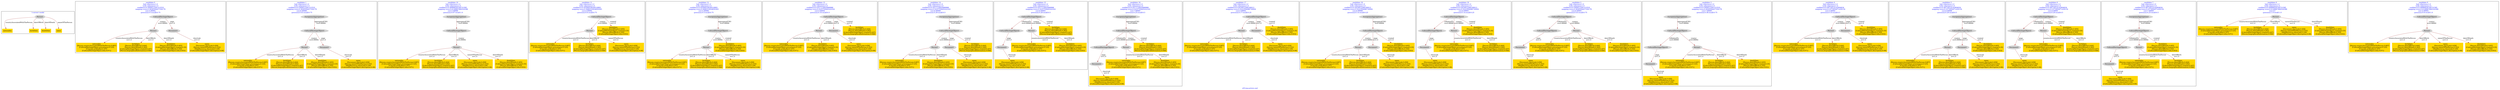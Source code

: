 digraph n0 {
fontcolor="blue"
remincross="true"
label="s03-ima-artists.xml"
subgraph cluster_0 {
label="1-correct model"
n2[style="filled",color="white",fillcolor="lightgray",label="Person1"];
n3[shape="plaintext",style="filled",fillcolor="gold",label="nationality"];
n4[shape="plaintext",style="filled",fillcolor="gold",label="birthDate"];
n5[shape="plaintext",style="filled",fillcolor="gold",label="deathDate"];
n6[shape="plaintext",style="filled",fillcolor="gold",label="name"];
}
subgraph cluster_1 {
label="candidate 0\nlink coherence:1.0\nnode coherence:1.0\nconfidence:0.5009513281312533\nmapping score:0.5836504427104178\ncost:5.99992\n-precision:0.5-recall:0.75"
n8[style="filled",color="white",fillcolor="lightgray",label="CulturalHeritageObject1"];
n9[style="filled",color="white",fillcolor="lightgray",label="Person1"];
n10[style="filled",color="white",fillcolor="lightgray",label="Document1"];
n11[shape="plaintext",style="filled",fillcolor="gold",label="nationality\n[Person,countryAssociatedWithThePerson,0.697]\n[CulturalHeritageObject,provenance,0.125]\n[Concept,prefLabel,0.107]\n[CulturalHeritageObject,title,0.071]"];
n12[shape="plaintext",style="filled",fillcolor="gold",label="name\n[Document,classLink,0.458]\n[Person,nameOfThePerson,0.333]\n[WebResource,classLink,0.129]\n[CulturalHeritageObject,description,0.08]"];
n13[shape="plaintext",style="filled",fillcolor="gold",label="birthDate\n[Person,dateOfBirth,0.444]\n[Person,dateOfDeath,0.262]\n[CulturalHeritageObject,created,0.247]\n[Person,biographicalInformation,0.046]"];
n14[shape="plaintext",style="filled",fillcolor="gold",label="deathDate\n[Person,dateOfDeath,0.405]\n[CulturalHeritageObject,created,0.35]\n[Person,dateOfBirth,0.193]\n[CulturalHeritageObject,title,0.053]"];
}
subgraph cluster_2 {
label="candidate 1\nlink coherence:1.0\nnode coherence:1.0\nconfidence:0.5009513281312533\nmapping score:0.5836504427104178\ncost:6.99986\n-precision:0.43-recall:0.75"
n16[style="filled",color="white",fillcolor="lightgray",label="CulturalHeritageObject1"];
n17[style="filled",color="white",fillcolor="lightgray",label="Person1"];
n18[style="filled",color="white",fillcolor="lightgray",label="Document1"];
n19[style="filled",color="white",fillcolor="lightgray",label="EuropeanaAggregation1"];
n20[shape="plaintext",style="filled",fillcolor="gold",label="nationality\n[Person,countryAssociatedWithThePerson,0.697]\n[CulturalHeritageObject,provenance,0.125]\n[Concept,prefLabel,0.107]\n[CulturalHeritageObject,title,0.071]"];
n21[shape="plaintext",style="filled",fillcolor="gold",label="name\n[Document,classLink,0.458]\n[Person,nameOfThePerson,0.333]\n[WebResource,classLink,0.129]\n[CulturalHeritageObject,description,0.08]"];
n22[shape="plaintext",style="filled",fillcolor="gold",label="birthDate\n[Person,dateOfBirth,0.444]\n[Person,dateOfDeath,0.262]\n[CulturalHeritageObject,created,0.247]\n[Person,biographicalInformation,0.046]"];
n23[shape="plaintext",style="filled",fillcolor="gold",label="deathDate\n[Person,dateOfDeath,0.405]\n[CulturalHeritageObject,created,0.35]\n[Person,dateOfBirth,0.193]\n[CulturalHeritageObject,title,0.053]"];
}
subgraph cluster_3 {
label="candidate 10\nlink coherence:1.0\nnode coherence:1.0\nconfidence:0.46966636709731585\nmapping score:0.6148887890324386\ncost:5.99986\n-precision:0.67-recall:1.0"
n25[style="filled",color="white",fillcolor="lightgray",label="CulturalHeritageObject1"];
n26[style="filled",color="white",fillcolor="lightgray",label="Person1"];
n27[style="filled",color="white",fillcolor="lightgray",label="EuropeanaAggregation1"];
n28[shape="plaintext",style="filled",fillcolor="gold",label="nationality\n[Person,countryAssociatedWithThePerson,0.697]\n[CulturalHeritageObject,provenance,0.125]\n[Concept,prefLabel,0.107]\n[CulturalHeritageObject,title,0.071]"];
n29[shape="plaintext",style="filled",fillcolor="gold",label="birthDate\n[Person,dateOfBirth,0.444]\n[Person,dateOfDeath,0.262]\n[CulturalHeritageObject,created,0.247]\n[Person,biographicalInformation,0.046]"];
n30[shape="plaintext",style="filled",fillcolor="gold",label="name\n[Document,classLink,0.458]\n[Person,nameOfThePerson,0.333]\n[WebResource,classLink,0.129]\n[CulturalHeritageObject,description,0.08]"];
n31[shape="plaintext",style="filled",fillcolor="gold",label="deathDate\n[Person,dateOfDeath,0.405]\n[CulturalHeritageObject,created,0.35]\n[Person,dateOfBirth,0.193]\n[CulturalHeritageObject,title,0.053]"];
}
subgraph cluster_4 {
label="candidate 11\nlink coherence:1.0\nnode coherence:1.0\nconfidence:0.45590018039510893\nmapping score:0.5686333934650363\ncost:4.99992\n-precision:0.6-recall:0.75"
n33[style="filled",color="white",fillcolor="lightgray",label="CulturalHeritageObject1"];
n34[style="filled",color="white",fillcolor="lightgray",label="Person1"];
n35[shape="plaintext",style="filled",fillcolor="gold",label="nationality\n[Person,countryAssociatedWithThePerson,0.697]\n[CulturalHeritageObject,provenance,0.125]\n[Concept,prefLabel,0.107]\n[CulturalHeritageObject,title,0.071]"];
n36[shape="plaintext",style="filled",fillcolor="gold",label="birthDate\n[Person,dateOfBirth,0.444]\n[Person,dateOfDeath,0.262]\n[CulturalHeritageObject,created,0.247]\n[Person,biographicalInformation,0.046]"];
n37[shape="plaintext",style="filled",fillcolor="gold",label="deathDate\n[Person,dateOfDeath,0.405]\n[CulturalHeritageObject,created,0.35]\n[Person,dateOfBirth,0.193]\n[CulturalHeritageObject,title,0.053]"];
n38[shape="plaintext",style="filled",fillcolor="gold",label="name\n[Document,classLink,0.458]\n[Person,nameOfThePerson,0.333]\n[WebResource,classLink,0.129]\n[CulturalHeritageObject,description,0.08]"];
}
subgraph cluster_5 {
label="candidate 12\nlink coherence:1.0\nnode coherence:1.0\nconfidence:0.45590018039510893\nmapping score:0.5686333934650363\ncost:5.99986\n-precision:0.5-recall:0.75"
n40[style="filled",color="white",fillcolor="lightgray",label="CulturalHeritageObject1"];
n41[style="filled",color="white",fillcolor="lightgray",label="Person1"];
n42[style="filled",color="white",fillcolor="lightgray",label="EuropeanaAggregation1"];
n43[shape="plaintext",style="filled",fillcolor="gold",label="nationality\n[Person,countryAssociatedWithThePerson,0.697]\n[CulturalHeritageObject,provenance,0.125]\n[Concept,prefLabel,0.107]\n[CulturalHeritageObject,title,0.071]"];
n44[shape="plaintext",style="filled",fillcolor="gold",label="birthDate\n[Person,dateOfBirth,0.444]\n[Person,dateOfDeath,0.262]\n[CulturalHeritageObject,created,0.247]\n[Person,biographicalInformation,0.046]"];
n45[shape="plaintext",style="filled",fillcolor="gold",label="deathDate\n[Person,dateOfDeath,0.405]\n[CulturalHeritageObject,created,0.35]\n[Person,dateOfBirth,0.193]\n[CulturalHeritageObject,title,0.053]"];
n46[shape="plaintext",style="filled",fillcolor="gold",label="name\n[Document,classLink,0.458]\n[Person,nameOfThePerson,0.333]\n[WebResource,classLink,0.129]\n[CulturalHeritageObject,description,0.08]"];
}
subgraph cluster_6 {
label="candidate 13\nlink coherence:1.0\nnode coherence:1.0\nconfidence:0.4517116935666966\nmapping score:0.5255705645222322\ncost:5.99992\n-precision:0.33-recall:0.5"
n48[style="filled",color="white",fillcolor="lightgray",label="CulturalHeritageObject1"];
n49[style="filled",color="white",fillcolor="lightgray",label="Person1"];
n50[style="filled",color="white",fillcolor="lightgray",label="Document1"];
n51[shape="plaintext",style="filled",fillcolor="gold",label="nationality\n[Person,countryAssociatedWithThePerson,0.697]\n[CulturalHeritageObject,provenance,0.125]\n[Concept,prefLabel,0.107]\n[CulturalHeritageObject,title,0.071]"];
n52[shape="plaintext",style="filled",fillcolor="gold",label="name\n[Document,classLink,0.458]\n[Person,nameOfThePerson,0.333]\n[WebResource,classLink,0.129]\n[CulturalHeritageObject,description,0.08]"];
n53[shape="plaintext",style="filled",fillcolor="gold",label="birthDate\n[Person,dateOfBirth,0.444]\n[Person,dateOfDeath,0.262]\n[CulturalHeritageObject,created,0.247]\n[Person,biographicalInformation,0.046]"];
n54[shape="plaintext",style="filled",fillcolor="gold",label="deathDate\n[Person,dateOfDeath,0.405]\n[CulturalHeritageObject,created,0.35]\n[Person,dateOfBirth,0.193]\n[CulturalHeritageObject,title,0.053]"];
}
subgraph cluster_7 {
label="candidate 14\nlink coherence:1.0\nnode coherence:1.0\nconfidence:0.4517116935666966\nmapping score:0.5255705645222322\ncost:6.99986\n-precision:0.29-recall:0.5"
n56[style="filled",color="white",fillcolor="lightgray",label="CulturalHeritageObject1"];
n57[style="filled",color="white",fillcolor="lightgray",label="Person1"];
n58[style="filled",color="white",fillcolor="lightgray",label="Document1"];
n59[style="filled",color="white",fillcolor="lightgray",label="EuropeanaAggregation1"];
n60[shape="plaintext",style="filled",fillcolor="gold",label="nationality\n[Person,countryAssociatedWithThePerson,0.697]\n[CulturalHeritageObject,provenance,0.125]\n[Concept,prefLabel,0.107]\n[CulturalHeritageObject,title,0.071]"];
n61[shape="plaintext",style="filled",fillcolor="gold",label="name\n[Document,classLink,0.458]\n[Person,nameOfThePerson,0.333]\n[WebResource,classLink,0.129]\n[CulturalHeritageObject,description,0.08]"];
n62[shape="plaintext",style="filled",fillcolor="gold",label="birthDate\n[Person,dateOfBirth,0.444]\n[Person,dateOfDeath,0.262]\n[CulturalHeritageObject,created,0.247]\n[Person,biographicalInformation,0.046]"];
n63[shape="plaintext",style="filled",fillcolor="gold",label="deathDate\n[Person,dateOfDeath,0.405]\n[CulturalHeritageObject,created,0.35]\n[Person,dateOfBirth,0.193]\n[CulturalHeritageObject,title,0.053]"];
}
subgraph cluster_8 {
label="candidate 15\nlink coherence:1.0\nnode coherence:1.0\nconfidence:0.4517116935666966\nmapping score:0.5255705645222322\ncost:6.99991\n-precision:0.29-recall:0.5"
n65[style="filled",color="white",fillcolor="lightgray",label="CulturalHeritageObject1"];
n66[style="filled",color="white",fillcolor="lightgray",label="CulturalHeritageObject2"];
n67[style="filled",color="white",fillcolor="lightgray",label="Person1"];
n68[style="filled",color="white",fillcolor="lightgray",label="Document2"];
n69[shape="plaintext",style="filled",fillcolor="gold",label="nationality\n[Person,countryAssociatedWithThePerson,0.697]\n[CulturalHeritageObject,provenance,0.125]\n[Concept,prefLabel,0.107]\n[CulturalHeritageObject,title,0.071]"];
n70[shape="plaintext",style="filled",fillcolor="gold",label="birthDate\n[Person,dateOfBirth,0.444]\n[Person,dateOfDeath,0.262]\n[CulturalHeritageObject,created,0.247]\n[Person,biographicalInformation,0.046]"];
n71[shape="plaintext",style="filled",fillcolor="gold",label="name\n[Document,classLink,0.458]\n[Person,nameOfThePerson,0.333]\n[WebResource,classLink,0.129]\n[CulturalHeritageObject,description,0.08]"];
n72[shape="plaintext",style="filled",fillcolor="gold",label="deathDate\n[Person,dateOfDeath,0.405]\n[CulturalHeritageObject,created,0.35]\n[Person,dateOfBirth,0.193]\n[CulturalHeritageObject,title,0.053]"];
}
subgraph cluster_9 {
label="candidate 16\nlink coherence:1.0\nnode coherence:1.0\nconfidence:0.4517116935666966\nmapping score:0.5255705645222322\ncost:7.99985\n-precision:0.25-recall:0.5"
n74[style="filled",color="white",fillcolor="lightgray",label="CulturalHeritageObject1"];
n75[style="filled",color="white",fillcolor="lightgray",label="CulturalHeritageObject2"];
n76[style="filled",color="white",fillcolor="lightgray",label="Person1"];
n77[style="filled",color="white",fillcolor="lightgray",label="Document2"];
n78[style="filled",color="white",fillcolor="lightgray",label="EuropeanaAggregation1"];
n79[shape="plaintext",style="filled",fillcolor="gold",label="nationality\n[Person,countryAssociatedWithThePerson,0.697]\n[CulturalHeritageObject,provenance,0.125]\n[Concept,prefLabel,0.107]\n[CulturalHeritageObject,title,0.071]"];
n80[shape="plaintext",style="filled",fillcolor="gold",label="birthDate\n[Person,dateOfBirth,0.444]\n[Person,dateOfDeath,0.262]\n[CulturalHeritageObject,created,0.247]\n[Person,biographicalInformation,0.046]"];
n81[shape="plaintext",style="filled",fillcolor="gold",label="name\n[Document,classLink,0.458]\n[Person,nameOfThePerson,0.333]\n[WebResource,classLink,0.129]\n[CulturalHeritageObject,description,0.08]"];
n82[shape="plaintext",style="filled",fillcolor="gold",label="deathDate\n[Person,dateOfDeath,0.405]\n[CulturalHeritageObject,created,0.35]\n[Person,dateOfBirth,0.193]\n[CulturalHeritageObject,title,0.053]"];
}
subgraph cluster_10 {
label="candidate 17\nlink coherence:1.0\nnode coherence:1.0\nconfidence:0.4416912266190013\nmapping score:0.5222304088730004\ncost:5.99992\n-precision:0.17-recall:0.25"
n84[style="filled",color="white",fillcolor="lightgray",label="CulturalHeritageObject1"];
n85[style="filled",color="white",fillcolor="lightgray",label="Person1"];
n86[style="filled",color="white",fillcolor="lightgray",label="Document1"];
n87[shape="plaintext",style="filled",fillcolor="gold",label="nationality\n[Person,countryAssociatedWithThePerson,0.697]\n[CulturalHeritageObject,provenance,0.125]\n[Concept,prefLabel,0.107]\n[CulturalHeritageObject,title,0.071]"];
n88[shape="plaintext",style="filled",fillcolor="gold",label="name\n[Document,classLink,0.458]\n[Person,nameOfThePerson,0.333]\n[WebResource,classLink,0.129]\n[CulturalHeritageObject,description,0.08]"];
n89[shape="plaintext",style="filled",fillcolor="gold",label="deathDate\n[Person,dateOfDeath,0.405]\n[CulturalHeritageObject,created,0.35]\n[Person,dateOfBirth,0.193]\n[CulturalHeritageObject,title,0.053]"];
n90[shape="plaintext",style="filled",fillcolor="gold",label="birthDate\n[Person,dateOfBirth,0.444]\n[Person,dateOfDeath,0.262]\n[CulturalHeritageObject,created,0.247]\n[Person,biographicalInformation,0.046]"];
}
subgraph cluster_11 {
label="candidate 18\nlink coherence:1.0\nnode coherence:1.0\nconfidence:0.4416912266190013\nmapping score:0.5222304088730004\ncost:6.99986\n-precision:0.14-recall:0.25"
n92[style="filled",color="white",fillcolor="lightgray",label="CulturalHeritageObject1"];
n93[style="filled",color="white",fillcolor="lightgray",label="Person1"];
n94[style="filled",color="white",fillcolor="lightgray",label="Document1"];
n95[style="filled",color="white",fillcolor="lightgray",label="EuropeanaAggregation1"];
n96[shape="plaintext",style="filled",fillcolor="gold",label="nationality\n[Person,countryAssociatedWithThePerson,0.697]\n[CulturalHeritageObject,provenance,0.125]\n[Concept,prefLabel,0.107]\n[CulturalHeritageObject,title,0.071]"];
n97[shape="plaintext",style="filled",fillcolor="gold",label="name\n[Document,classLink,0.458]\n[Person,nameOfThePerson,0.333]\n[WebResource,classLink,0.129]\n[CulturalHeritageObject,description,0.08]"];
n98[shape="plaintext",style="filled",fillcolor="gold",label="deathDate\n[Person,dateOfDeath,0.405]\n[CulturalHeritageObject,created,0.35]\n[Person,dateOfBirth,0.193]\n[CulturalHeritageObject,title,0.053]"];
n99[shape="plaintext",style="filled",fillcolor="gold",label="birthDate\n[Person,dateOfBirth,0.444]\n[Person,dateOfDeath,0.262]\n[CulturalHeritageObject,created,0.247]\n[Person,biographicalInformation,0.046]"];
}
subgraph cluster_12 {
label="candidate 19\nlink coherence:1.0\nnode coherence:1.0\nconfidence:0.4416912266190013\nmapping score:0.5222304088730004\ncost:6.99991\n-precision:0.14-recall:0.25"
n101[style="filled",color="white",fillcolor="lightgray",label="CulturalHeritageObject1"];
n102[style="filled",color="white",fillcolor="lightgray",label="CulturalHeritageObject2"];
n103[style="filled",color="white",fillcolor="lightgray",label="Person1"];
n104[style="filled",color="white",fillcolor="lightgray",label="Document2"];
n105[shape="plaintext",style="filled",fillcolor="gold",label="nationality\n[Person,countryAssociatedWithThePerson,0.697]\n[CulturalHeritageObject,provenance,0.125]\n[Concept,prefLabel,0.107]\n[CulturalHeritageObject,title,0.071]"];
n106[shape="plaintext",style="filled",fillcolor="gold",label="deathDate\n[Person,dateOfDeath,0.405]\n[CulturalHeritageObject,created,0.35]\n[Person,dateOfBirth,0.193]\n[CulturalHeritageObject,title,0.053]"];
n107[shape="plaintext",style="filled",fillcolor="gold",label="name\n[Document,classLink,0.458]\n[Person,nameOfThePerson,0.333]\n[WebResource,classLink,0.129]\n[CulturalHeritageObject,description,0.08]"];
n108[shape="plaintext",style="filled",fillcolor="gold",label="birthDate\n[Person,dateOfBirth,0.444]\n[Person,dateOfDeath,0.262]\n[CulturalHeritageObject,created,0.247]\n[Person,biographicalInformation,0.046]"];
}
subgraph cluster_13 {
label="candidate 2\nlink coherence:1.0\nnode coherence:1.0\nconfidence:0.5009513281312533\nmapping score:0.5836504427104178\ncost:6.99991\n-precision:0.43-recall:0.75"
n110[style="filled",color="white",fillcolor="lightgray",label="CulturalHeritageObject1"];
n111[style="filled",color="white",fillcolor="lightgray",label="CulturalHeritageObject2"];
n112[style="filled",color="white",fillcolor="lightgray",label="Person1"];
n113[style="filled",color="white",fillcolor="lightgray",label="Document2"];
n114[shape="plaintext",style="filled",fillcolor="gold",label="nationality\n[Person,countryAssociatedWithThePerson,0.697]\n[CulturalHeritageObject,provenance,0.125]\n[Concept,prefLabel,0.107]\n[CulturalHeritageObject,title,0.071]"];
n115[shape="plaintext",style="filled",fillcolor="gold",label="birthDate\n[Person,dateOfBirth,0.444]\n[Person,dateOfDeath,0.262]\n[CulturalHeritageObject,created,0.247]\n[Person,biographicalInformation,0.046]"];
n116[shape="plaintext",style="filled",fillcolor="gold",label="name\n[Document,classLink,0.458]\n[Person,nameOfThePerson,0.333]\n[WebResource,classLink,0.129]\n[CulturalHeritageObject,description,0.08]"];
n117[shape="plaintext",style="filled",fillcolor="gold",label="deathDate\n[Person,dateOfDeath,0.405]\n[CulturalHeritageObject,created,0.35]\n[Person,dateOfBirth,0.193]\n[CulturalHeritageObject,title,0.053]"];
}
subgraph cluster_14 {
label="candidate 3\nlink coherence:1.0\nnode coherence:1.0\nconfidence:0.5009513281312533\nmapping score:0.5836504427104178\ncost:7.99985\n-precision:0.38-recall:0.75"
n119[style="filled",color="white",fillcolor="lightgray",label="CulturalHeritageObject1"];
n120[style="filled",color="white",fillcolor="lightgray",label="CulturalHeritageObject2"];
n121[style="filled",color="white",fillcolor="lightgray",label="Person1"];
n122[style="filled",color="white",fillcolor="lightgray",label="Document2"];
n123[style="filled",color="white",fillcolor="lightgray",label="EuropeanaAggregation1"];
n124[shape="plaintext",style="filled",fillcolor="gold",label="nationality\n[Person,countryAssociatedWithThePerson,0.697]\n[CulturalHeritageObject,provenance,0.125]\n[Concept,prefLabel,0.107]\n[CulturalHeritageObject,title,0.071]"];
n125[shape="plaintext",style="filled",fillcolor="gold",label="birthDate\n[Person,dateOfBirth,0.444]\n[Person,dateOfDeath,0.262]\n[CulturalHeritageObject,created,0.247]\n[Person,biographicalInformation,0.046]"];
n126[shape="plaintext",style="filled",fillcolor="gold",label="name\n[Document,classLink,0.458]\n[Person,nameOfThePerson,0.333]\n[WebResource,classLink,0.129]\n[CulturalHeritageObject,description,0.08]"];
n127[shape="plaintext",style="filled",fillcolor="gold",label="deathDate\n[Person,dateOfDeath,0.405]\n[CulturalHeritageObject,created,0.35]\n[Person,dateOfBirth,0.193]\n[CulturalHeritageObject,title,0.053]"];
}
subgraph cluster_15 {
label="candidate 4\nlink coherence:1.0\nnode coherence:1.0\nconfidence:0.48718514142904634\nmapping score:0.5373950471430154\ncost:5.99992\n-precision:0.33-recall:0.5"
n129[style="filled",color="white",fillcolor="lightgray",label="CulturalHeritageObject1"];
n130[style="filled",color="white",fillcolor="lightgray",label="Person1"];
n131[style="filled",color="white",fillcolor="lightgray",label="Document1"];
n132[shape="plaintext",style="filled",fillcolor="gold",label="nationality\n[Person,countryAssociatedWithThePerson,0.697]\n[CulturalHeritageObject,provenance,0.125]\n[Concept,prefLabel,0.107]\n[CulturalHeritageObject,title,0.071]"];
n133[shape="plaintext",style="filled",fillcolor="gold",label="name\n[Document,classLink,0.458]\n[Person,nameOfThePerson,0.333]\n[WebResource,classLink,0.129]\n[CulturalHeritageObject,description,0.08]"];
n134[shape="plaintext",style="filled",fillcolor="gold",label="birthDate\n[Person,dateOfBirth,0.444]\n[Person,dateOfDeath,0.262]\n[CulturalHeritageObject,created,0.247]\n[Person,biographicalInformation,0.046]"];
n135[shape="plaintext",style="filled",fillcolor="gold",label="deathDate\n[Person,dateOfDeath,0.405]\n[CulturalHeritageObject,created,0.35]\n[Person,dateOfBirth,0.193]\n[CulturalHeritageObject,title,0.053]"];
}
subgraph cluster_16 {
label="candidate 5\nlink coherence:1.0\nnode coherence:1.0\nconfidence:0.48718514142904634\nmapping score:0.5373950471430154\ncost:6.99986\n-precision:0.29-recall:0.5"
n137[style="filled",color="white",fillcolor="lightgray",label="CulturalHeritageObject1"];
n138[style="filled",color="white",fillcolor="lightgray",label="Person1"];
n139[style="filled",color="white",fillcolor="lightgray",label="Document1"];
n140[style="filled",color="white",fillcolor="lightgray",label="EuropeanaAggregation1"];
n141[shape="plaintext",style="filled",fillcolor="gold",label="nationality\n[Person,countryAssociatedWithThePerson,0.697]\n[CulturalHeritageObject,provenance,0.125]\n[Concept,prefLabel,0.107]\n[CulturalHeritageObject,title,0.071]"];
n142[shape="plaintext",style="filled",fillcolor="gold",label="name\n[Document,classLink,0.458]\n[Person,nameOfThePerson,0.333]\n[WebResource,classLink,0.129]\n[CulturalHeritageObject,description,0.08]"];
n143[shape="plaintext",style="filled",fillcolor="gold",label="birthDate\n[Person,dateOfBirth,0.444]\n[Person,dateOfDeath,0.262]\n[CulturalHeritageObject,created,0.247]\n[Person,biographicalInformation,0.046]"];
n144[shape="plaintext",style="filled",fillcolor="gold",label="deathDate\n[Person,dateOfDeath,0.405]\n[CulturalHeritageObject,created,0.35]\n[Person,dateOfBirth,0.193]\n[CulturalHeritageObject,title,0.053]"];
}
subgraph cluster_17 {
label="candidate 6\nlink coherence:1.0\nnode coherence:1.0\nconfidence:0.48718514142904634\nmapping score:0.5373950471430154\ncost:6.99991\n-precision:0.29-recall:0.5"
n146[style="filled",color="white",fillcolor="lightgray",label="CulturalHeritageObject1"];
n147[style="filled",color="white",fillcolor="lightgray",label="CulturalHeritageObject2"];
n148[style="filled",color="white",fillcolor="lightgray",label="Person1"];
n149[style="filled",color="white",fillcolor="lightgray",label="Document2"];
n150[shape="plaintext",style="filled",fillcolor="gold",label="nationality\n[Person,countryAssociatedWithThePerson,0.697]\n[CulturalHeritageObject,provenance,0.125]\n[Concept,prefLabel,0.107]\n[CulturalHeritageObject,title,0.071]"];
n151[shape="plaintext",style="filled",fillcolor="gold",label="birthDate\n[Person,dateOfBirth,0.444]\n[Person,dateOfDeath,0.262]\n[CulturalHeritageObject,created,0.247]\n[Person,biographicalInformation,0.046]"];
n152[shape="plaintext",style="filled",fillcolor="gold",label="deathDate\n[Person,dateOfDeath,0.405]\n[CulturalHeritageObject,created,0.35]\n[Person,dateOfBirth,0.193]\n[CulturalHeritageObject,title,0.053]"];
n153[shape="plaintext",style="filled",fillcolor="gold",label="name\n[Document,classLink,0.458]\n[Person,nameOfThePerson,0.333]\n[WebResource,classLink,0.129]\n[CulturalHeritageObject,description,0.08]"];
}
subgraph cluster_18 {
label="candidate 7\nlink coherence:1.0\nnode coherence:1.0\nconfidence:0.48718514142904634\nmapping score:0.5373950471430154\ncost:7.99985\n-precision:0.25-recall:0.5"
n155[style="filled",color="white",fillcolor="lightgray",label="CulturalHeritageObject1"];
n156[style="filled",color="white",fillcolor="lightgray",label="CulturalHeritageObject2"];
n157[style="filled",color="white",fillcolor="lightgray",label="Person1"];
n158[style="filled",color="white",fillcolor="lightgray",label="Document2"];
n159[style="filled",color="white",fillcolor="lightgray",label="EuropeanaAggregation1"];
n160[shape="plaintext",style="filled",fillcolor="gold",label="nationality\n[Person,countryAssociatedWithThePerson,0.697]\n[CulturalHeritageObject,provenance,0.125]\n[Concept,prefLabel,0.107]\n[CulturalHeritageObject,title,0.071]"];
n161[shape="plaintext",style="filled",fillcolor="gold",label="birthDate\n[Person,dateOfBirth,0.444]\n[Person,dateOfDeath,0.262]\n[CulturalHeritageObject,created,0.247]\n[Person,biographicalInformation,0.046]"];
n162[shape="plaintext",style="filled",fillcolor="gold",label="deathDate\n[Person,dateOfDeath,0.405]\n[CulturalHeritageObject,created,0.35]\n[Person,dateOfBirth,0.193]\n[CulturalHeritageObject,title,0.053]"];
n163[shape="plaintext",style="filled",fillcolor="gold",label="name\n[Document,classLink,0.458]\n[Person,nameOfThePerson,0.333]\n[WebResource,classLink,0.129]\n[CulturalHeritageObject,description,0.08]"];
}
subgraph cluster_19 {
label="candidate 8\nlink coherence:1.0\nnode coherence:1.0\nconfidence:0.46966636709731585\nmapping score:0.6148887890324386\ncost:4.0\n-precision:1.0-recall:1.0"
n165[style="filled",color="white",fillcolor="lightgray",label="Person1"];
n166[shape="plaintext",style="filled",fillcolor="gold",label="nationality\n[Person,countryAssociatedWithThePerson,0.697]\n[CulturalHeritageObject,provenance,0.125]\n[Concept,prefLabel,0.107]\n[CulturalHeritageObject,title,0.071]"];
n167[shape="plaintext",style="filled",fillcolor="gold",label="birthDate\n[Person,dateOfBirth,0.444]\n[Person,dateOfDeath,0.262]\n[CulturalHeritageObject,created,0.247]\n[Person,biographicalInformation,0.046]"];
n168[shape="plaintext",style="filled",fillcolor="gold",label="name\n[Document,classLink,0.458]\n[Person,nameOfThePerson,0.333]\n[WebResource,classLink,0.129]\n[CulturalHeritageObject,description,0.08]"];
n169[shape="plaintext",style="filled",fillcolor="gold",label="deathDate\n[Person,dateOfDeath,0.405]\n[CulturalHeritageObject,created,0.35]\n[Person,dateOfBirth,0.193]\n[CulturalHeritageObject,title,0.053]"];
}
subgraph cluster_20 {
label="candidate 9\nlink coherence:1.0\nnode coherence:1.0\nconfidence:0.46966636709731585\nmapping score:0.6148887890324386\ncost:4.99992\n-precision:0.8-recall:1.0"
n171[style="filled",color="white",fillcolor="lightgray",label="CulturalHeritageObject1"];
n172[style="filled",color="white",fillcolor="lightgray",label="Person1"];
n173[shape="plaintext",style="filled",fillcolor="gold",label="nationality\n[Person,countryAssociatedWithThePerson,0.697]\n[CulturalHeritageObject,provenance,0.125]\n[Concept,prefLabel,0.107]\n[CulturalHeritageObject,title,0.071]"];
n174[shape="plaintext",style="filled",fillcolor="gold",label="birthDate\n[Person,dateOfBirth,0.444]\n[Person,dateOfDeath,0.262]\n[CulturalHeritageObject,created,0.247]\n[Person,biographicalInformation,0.046]"];
n175[shape="plaintext",style="filled",fillcolor="gold",label="name\n[Document,classLink,0.458]\n[Person,nameOfThePerson,0.333]\n[WebResource,classLink,0.129]\n[CulturalHeritageObject,description,0.08]"];
n176[shape="plaintext",style="filled",fillcolor="gold",label="deathDate\n[Person,dateOfDeath,0.405]\n[CulturalHeritageObject,created,0.35]\n[Person,dateOfBirth,0.193]\n[CulturalHeritageObject,title,0.053]"];
}
n2 -> n3[color="brown",fontcolor="black",label="countryAssociatedWithThePerson"]
n2 -> n4[color="brown",fontcolor="black",label="dateOfBirth"]
n2 -> n5[color="brown",fontcolor="black",label="dateOfDeath"]
n2 -> n6[color="brown",fontcolor="black",label="nameOfThePerson"]
n8 -> n9[color="brown",fontcolor="black",label="creator\nw=0.99992"]
n8 -> n10[color="brown",fontcolor="black",label="page\nw=1.0"]
n9 -> n11[color="brown",fontcolor="black",label="countryAssociatedWithThePerson\nw=1.0"]
n10 -> n12[color="brown",fontcolor="black",label="classLink\nw=1.0"]
n9 -> n13[color="brown",fontcolor="black",label="dateOfBirth\nw=1.0"]
n9 -> n14[color="brown",fontcolor="black",label="dateOfDeath\nw=1.0"]
n16 -> n17[color="brown",fontcolor="black",label="creator\nw=0.99992"]
n16 -> n18[color="brown",fontcolor="black",label="page\nw=1.0"]
n19 -> n16[color="brown",fontcolor="black",label="aggregatedCHO\nw=0.99994"]
n17 -> n20[color="brown",fontcolor="black",label="countryAssociatedWithThePerson\nw=1.0"]
n18 -> n21[color="brown",fontcolor="black",label="classLink\nw=1.0"]
n17 -> n22[color="brown",fontcolor="black",label="dateOfBirth\nw=1.0"]
n17 -> n23[color="brown",fontcolor="black",label="dateOfDeath\nw=1.0"]
n25 -> n26[color="brown",fontcolor="black",label="creator\nw=0.99992"]
n27 -> n25[color="brown",fontcolor="black",label="aggregatedCHO\nw=0.99994"]
n26 -> n28[color="brown",fontcolor="black",label="countryAssociatedWithThePerson\nw=1.0"]
n26 -> n29[color="brown",fontcolor="black",label="dateOfBirth\nw=1.0"]
n26 -> n30[color="brown",fontcolor="black",label="nameOfThePerson\nw=1.0"]
n26 -> n31[color="brown",fontcolor="black",label="dateOfDeath\nw=1.0"]
n33 -> n34[color="brown",fontcolor="black",label="creator\nw=0.99992"]
n34 -> n35[color="brown",fontcolor="black",label="countryAssociatedWithThePerson\nw=1.0"]
n34 -> n36[color="brown",fontcolor="black",label="dateOfBirth\nw=1.0"]
n33 -> n37[color="brown",fontcolor="black",label="created\nw=1.0"]
n34 -> n38[color="brown",fontcolor="black",label="nameOfThePerson\nw=1.0"]
n40 -> n41[color="brown",fontcolor="black",label="creator\nw=0.99992"]
n42 -> n40[color="brown",fontcolor="black",label="aggregatedCHO\nw=0.99994"]
n41 -> n43[color="brown",fontcolor="black",label="countryAssociatedWithThePerson\nw=1.0"]
n41 -> n44[color="brown",fontcolor="black",label="dateOfBirth\nw=1.0"]
n40 -> n45[color="brown",fontcolor="black",label="created\nw=1.0"]
n41 -> n46[color="brown",fontcolor="black",label="nameOfThePerson\nw=1.0"]
n48 -> n49[color="brown",fontcolor="black",label="creator\nw=0.99992"]
n48 -> n50[color="brown",fontcolor="black",label="page\nw=1.0"]
n49 -> n51[color="brown",fontcolor="black",label="countryAssociatedWithThePerson\nw=1.0"]
n50 -> n52[color="brown",fontcolor="black",label="classLink\nw=1.0"]
n48 -> n53[color="brown",fontcolor="black",label="created\nw=1.0"]
n49 -> n54[color="brown",fontcolor="black",label="dateOfDeath\nw=1.0"]
n56 -> n57[color="brown",fontcolor="black",label="creator\nw=0.99992"]
n56 -> n58[color="brown",fontcolor="black",label="page\nw=1.0"]
n59 -> n56[color="brown",fontcolor="black",label="aggregatedCHO\nw=0.99994"]
n57 -> n60[color="brown",fontcolor="black",label="countryAssociatedWithThePerson\nw=1.0"]
n58 -> n61[color="brown",fontcolor="black",label="classLink\nw=1.0"]
n56 -> n62[color="brown",fontcolor="black",label="created\nw=1.0"]
n57 -> n63[color="brown",fontcolor="black",label="dateOfDeath\nw=1.0"]
n65 -> n66[color="brown",fontcolor="black",label="isRelatedTo\nw=0.99999"]
n65 -> n67[color="brown",fontcolor="black",label="creator\nw=0.99992"]
n66 -> n68[color="brown",fontcolor="black",label="page\nw=1.0"]
n67 -> n69[color="brown",fontcolor="black",label="countryAssociatedWithThePerson\nw=1.0"]
n65 -> n70[color="brown",fontcolor="black",label="created\nw=1.0"]
n68 -> n71[color="brown",fontcolor="black",label="classLink\nw=1.0"]
n67 -> n72[color="brown",fontcolor="black",label="dateOfDeath\nw=1.0"]
n74 -> n75[color="brown",fontcolor="black",label="isRelatedTo\nw=0.99999"]
n74 -> n76[color="brown",fontcolor="black",label="creator\nw=0.99992"]
n75 -> n77[color="brown",fontcolor="black",label="page\nw=1.0"]
n78 -> n74[color="brown",fontcolor="black",label="aggregatedCHO\nw=0.99994"]
n76 -> n79[color="brown",fontcolor="black",label="countryAssociatedWithThePerson\nw=1.0"]
n74 -> n80[color="brown",fontcolor="black",label="created\nw=1.0"]
n77 -> n81[color="brown",fontcolor="black",label="classLink\nw=1.0"]
n76 -> n82[color="brown",fontcolor="black",label="dateOfDeath\nw=1.0"]
n84 -> n85[color="brown",fontcolor="black",label="creator\nw=0.99992"]
n84 -> n86[color="brown",fontcolor="black",label="page\nw=1.0"]
n85 -> n87[color="brown",fontcolor="black",label="countryAssociatedWithThePerson\nw=1.0"]
n86 -> n88[color="brown",fontcolor="black",label="classLink\nw=1.0"]
n84 -> n89[color="brown",fontcolor="black",label="created\nw=1.0"]
n85 -> n90[color="brown",fontcolor="black",label="dateOfDeath\nw=1.0"]
n92 -> n93[color="brown",fontcolor="black",label="creator\nw=0.99992"]
n92 -> n94[color="brown",fontcolor="black",label="page\nw=1.0"]
n95 -> n92[color="brown",fontcolor="black",label="aggregatedCHO\nw=0.99994"]
n93 -> n96[color="brown",fontcolor="black",label="countryAssociatedWithThePerson\nw=1.0"]
n94 -> n97[color="brown",fontcolor="black",label="classLink\nw=1.0"]
n92 -> n98[color="brown",fontcolor="black",label="created\nw=1.0"]
n93 -> n99[color="brown",fontcolor="black",label="dateOfDeath\nw=1.0"]
n101 -> n102[color="brown",fontcolor="black",label="isRelatedTo\nw=0.99999"]
n101 -> n103[color="brown",fontcolor="black",label="creator\nw=0.99992"]
n102 -> n104[color="brown",fontcolor="black",label="page\nw=1.0"]
n103 -> n105[color="brown",fontcolor="black",label="countryAssociatedWithThePerson\nw=1.0"]
n101 -> n106[color="brown",fontcolor="black",label="created\nw=1.0"]
n104 -> n107[color="brown",fontcolor="black",label="classLink\nw=1.0"]
n103 -> n108[color="brown",fontcolor="black",label="dateOfDeath\nw=1.0"]
n110 -> n111[color="brown",fontcolor="black",label="isRelatedTo\nw=0.99999"]
n110 -> n112[color="brown",fontcolor="black",label="creator\nw=0.99992"]
n111 -> n113[color="brown",fontcolor="black",label="page\nw=1.0"]
n112 -> n114[color="brown",fontcolor="black",label="countryAssociatedWithThePerson\nw=1.0"]
n112 -> n115[color="brown",fontcolor="black",label="dateOfBirth\nw=1.0"]
n113 -> n116[color="brown",fontcolor="black",label="classLink\nw=1.0"]
n112 -> n117[color="brown",fontcolor="black",label="dateOfDeath\nw=1.0"]
n119 -> n120[color="brown",fontcolor="black",label="isRelatedTo\nw=0.99999"]
n119 -> n121[color="brown",fontcolor="black",label="creator\nw=0.99992"]
n120 -> n122[color="brown",fontcolor="black",label="page\nw=1.0"]
n123 -> n119[color="brown",fontcolor="black",label="aggregatedCHO\nw=0.99994"]
n121 -> n124[color="brown",fontcolor="black",label="countryAssociatedWithThePerson\nw=1.0"]
n121 -> n125[color="brown",fontcolor="black",label="dateOfBirth\nw=1.0"]
n122 -> n126[color="brown",fontcolor="black",label="classLink\nw=1.0"]
n121 -> n127[color="brown",fontcolor="black",label="dateOfDeath\nw=1.0"]
n129 -> n130[color="brown",fontcolor="black",label="creator\nw=0.99992"]
n129 -> n131[color="brown",fontcolor="black",label="page\nw=1.0"]
n130 -> n132[color="brown",fontcolor="black",label="countryAssociatedWithThePerson\nw=1.0"]
n131 -> n133[color="brown",fontcolor="black",label="classLink\nw=1.0"]
n130 -> n134[color="brown",fontcolor="black",label="dateOfBirth\nw=1.0"]
n129 -> n135[color="brown",fontcolor="black",label="created\nw=1.0"]
n137 -> n138[color="brown",fontcolor="black",label="creator\nw=0.99992"]
n137 -> n139[color="brown",fontcolor="black",label="page\nw=1.0"]
n140 -> n137[color="brown",fontcolor="black",label="aggregatedCHO\nw=0.99994"]
n138 -> n141[color="brown",fontcolor="black",label="countryAssociatedWithThePerson\nw=1.0"]
n139 -> n142[color="brown",fontcolor="black",label="classLink\nw=1.0"]
n138 -> n143[color="brown",fontcolor="black",label="dateOfBirth\nw=1.0"]
n137 -> n144[color="brown",fontcolor="black",label="created\nw=1.0"]
n146 -> n147[color="brown",fontcolor="black",label="isRelatedTo\nw=0.99999"]
n146 -> n148[color="brown",fontcolor="black",label="creator\nw=0.99992"]
n147 -> n149[color="brown",fontcolor="black",label="page\nw=1.0"]
n148 -> n150[color="brown",fontcolor="black",label="countryAssociatedWithThePerson\nw=1.0"]
n148 -> n151[color="brown",fontcolor="black",label="dateOfBirth\nw=1.0"]
n146 -> n152[color="brown",fontcolor="black",label="created\nw=1.0"]
n149 -> n153[color="brown",fontcolor="black",label="classLink\nw=1.0"]
n155 -> n156[color="brown",fontcolor="black",label="isRelatedTo\nw=0.99999"]
n155 -> n157[color="brown",fontcolor="black",label="creator\nw=0.99992"]
n156 -> n158[color="brown",fontcolor="black",label="page\nw=1.0"]
n159 -> n155[color="brown",fontcolor="black",label="aggregatedCHO\nw=0.99994"]
n157 -> n160[color="brown",fontcolor="black",label="countryAssociatedWithThePerson\nw=1.0"]
n157 -> n161[color="brown",fontcolor="black",label="dateOfBirth\nw=1.0"]
n155 -> n162[color="brown",fontcolor="black",label="created\nw=1.0"]
n158 -> n163[color="brown",fontcolor="black",label="classLink\nw=1.0"]
n165 -> n166[color="brown",fontcolor="black",label="countryAssociatedWithThePerson\nw=1.0"]
n165 -> n167[color="brown",fontcolor="black",label="dateOfBirth\nw=1.0"]
n165 -> n168[color="brown",fontcolor="black",label="nameOfThePerson\nw=1.0"]
n165 -> n169[color="brown",fontcolor="black",label="dateOfDeath\nw=1.0"]
n171 -> n172[color="brown",fontcolor="black",label="creator\nw=0.99992"]
n172 -> n173[color="brown",fontcolor="black",label="countryAssociatedWithThePerson\nw=1.0"]
n172 -> n174[color="brown",fontcolor="black",label="dateOfBirth\nw=1.0"]
n172 -> n175[color="brown",fontcolor="black",label="nameOfThePerson\nw=1.0"]
n172 -> n176[color="brown",fontcolor="black",label="dateOfDeath\nw=1.0"]
}
